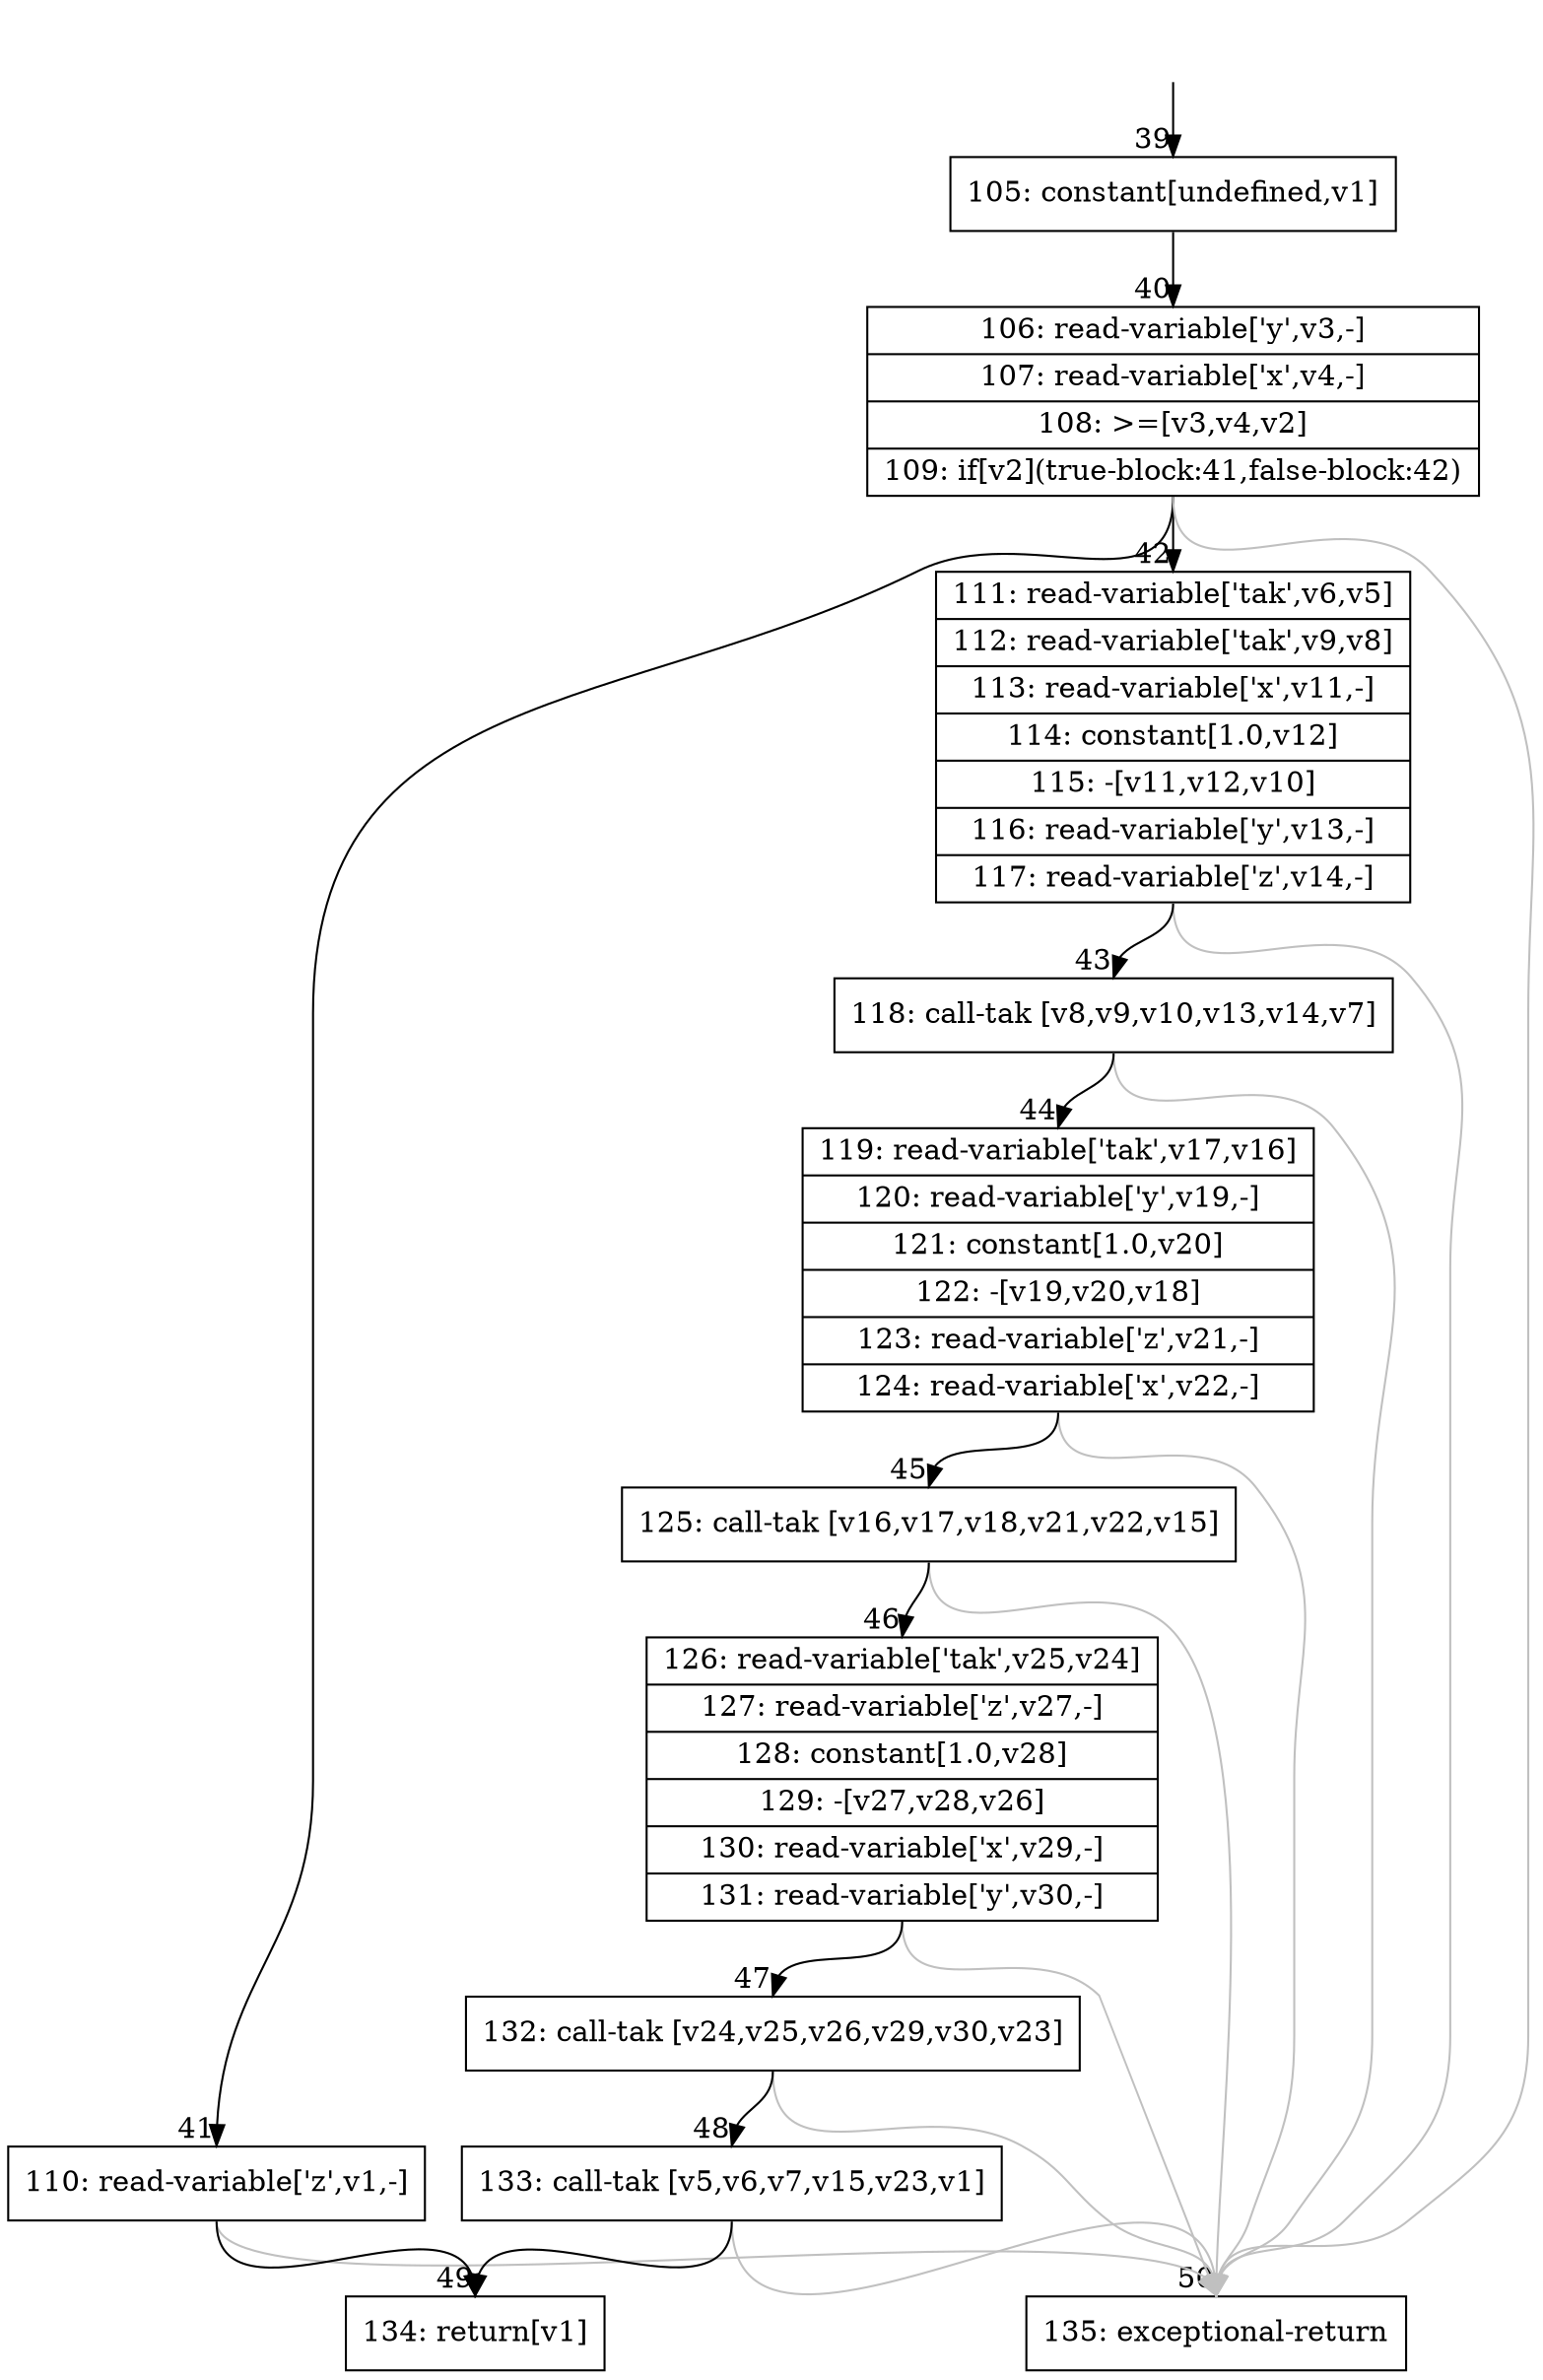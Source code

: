 digraph {
rankdir="TD"
BB_entry3[shape=none,label=""];
BB_entry3 -> BB39 [tailport=s, headport=n, headlabel="    39"]
BB39 [shape=record label="{105: constant[undefined,v1]}" ] 
BB39 -> BB40 [tailport=s, headport=n, headlabel="      40"]
BB40 [shape=record label="{106: read-variable['y',v3,-]|107: read-variable['x',v4,-]|108: \>=[v3,v4,v2]|109: if[v2](true-block:41,false-block:42)}" ] 
BB40 -> BB41 [tailport=s, headport=n, headlabel="      41"]
BB40 -> BB42 [tailport=s, headport=n, headlabel="      42"]
BB40 -> BB50 [tailport=s, headport=n, color=gray, headlabel="      50"]
BB41 [shape=record label="{110: read-variable['z',v1,-]}" ] 
BB41 -> BB49 [tailport=s, headport=n, headlabel="      49"]
BB41 -> BB50 [tailport=s, headport=n, color=gray]
BB42 [shape=record label="{111: read-variable['tak',v6,v5]|112: read-variable['tak',v9,v8]|113: read-variable['x',v11,-]|114: constant[1.0,v12]|115: -[v11,v12,v10]|116: read-variable['y',v13,-]|117: read-variable['z',v14,-]}" ] 
BB42 -> BB43 [tailport=s, headport=n, headlabel="      43"]
BB42 -> BB50 [tailport=s, headport=n, color=gray]
BB43 [shape=record label="{118: call-tak [v8,v9,v10,v13,v14,v7]}" ] 
BB43 -> BB44 [tailport=s, headport=n, headlabel="      44"]
BB43 -> BB50 [tailport=s, headport=n, color=gray]
BB44 [shape=record label="{119: read-variable['tak',v17,v16]|120: read-variable['y',v19,-]|121: constant[1.0,v20]|122: -[v19,v20,v18]|123: read-variable['z',v21,-]|124: read-variable['x',v22,-]}" ] 
BB44 -> BB45 [tailport=s, headport=n, headlabel="      45"]
BB44 -> BB50 [tailport=s, headport=n, color=gray]
BB45 [shape=record label="{125: call-tak [v16,v17,v18,v21,v22,v15]}" ] 
BB45 -> BB46 [tailport=s, headport=n, headlabel="      46"]
BB45 -> BB50 [tailport=s, headport=n, color=gray]
BB46 [shape=record label="{126: read-variable['tak',v25,v24]|127: read-variable['z',v27,-]|128: constant[1.0,v28]|129: -[v27,v28,v26]|130: read-variable['x',v29,-]|131: read-variable['y',v30,-]}" ] 
BB46 -> BB47 [tailport=s, headport=n, headlabel="      47"]
BB46 -> BB50 [tailport=s, headport=n, color=gray]
BB47 [shape=record label="{132: call-tak [v24,v25,v26,v29,v30,v23]}" ] 
BB47 -> BB48 [tailport=s, headport=n, headlabel="      48"]
BB47 -> BB50 [tailport=s, headport=n, color=gray]
BB48 [shape=record label="{133: call-tak [v5,v6,v7,v15,v23,v1]}" ] 
BB48 -> BB49 [tailport=s, headport=n]
BB48 -> BB50 [tailport=s, headport=n, color=gray]
BB49 [shape=record label="{134: return[v1]}" ] 
BB50 [shape=record label="{135: exceptional-return}" ] 
//#$~ 22
}
